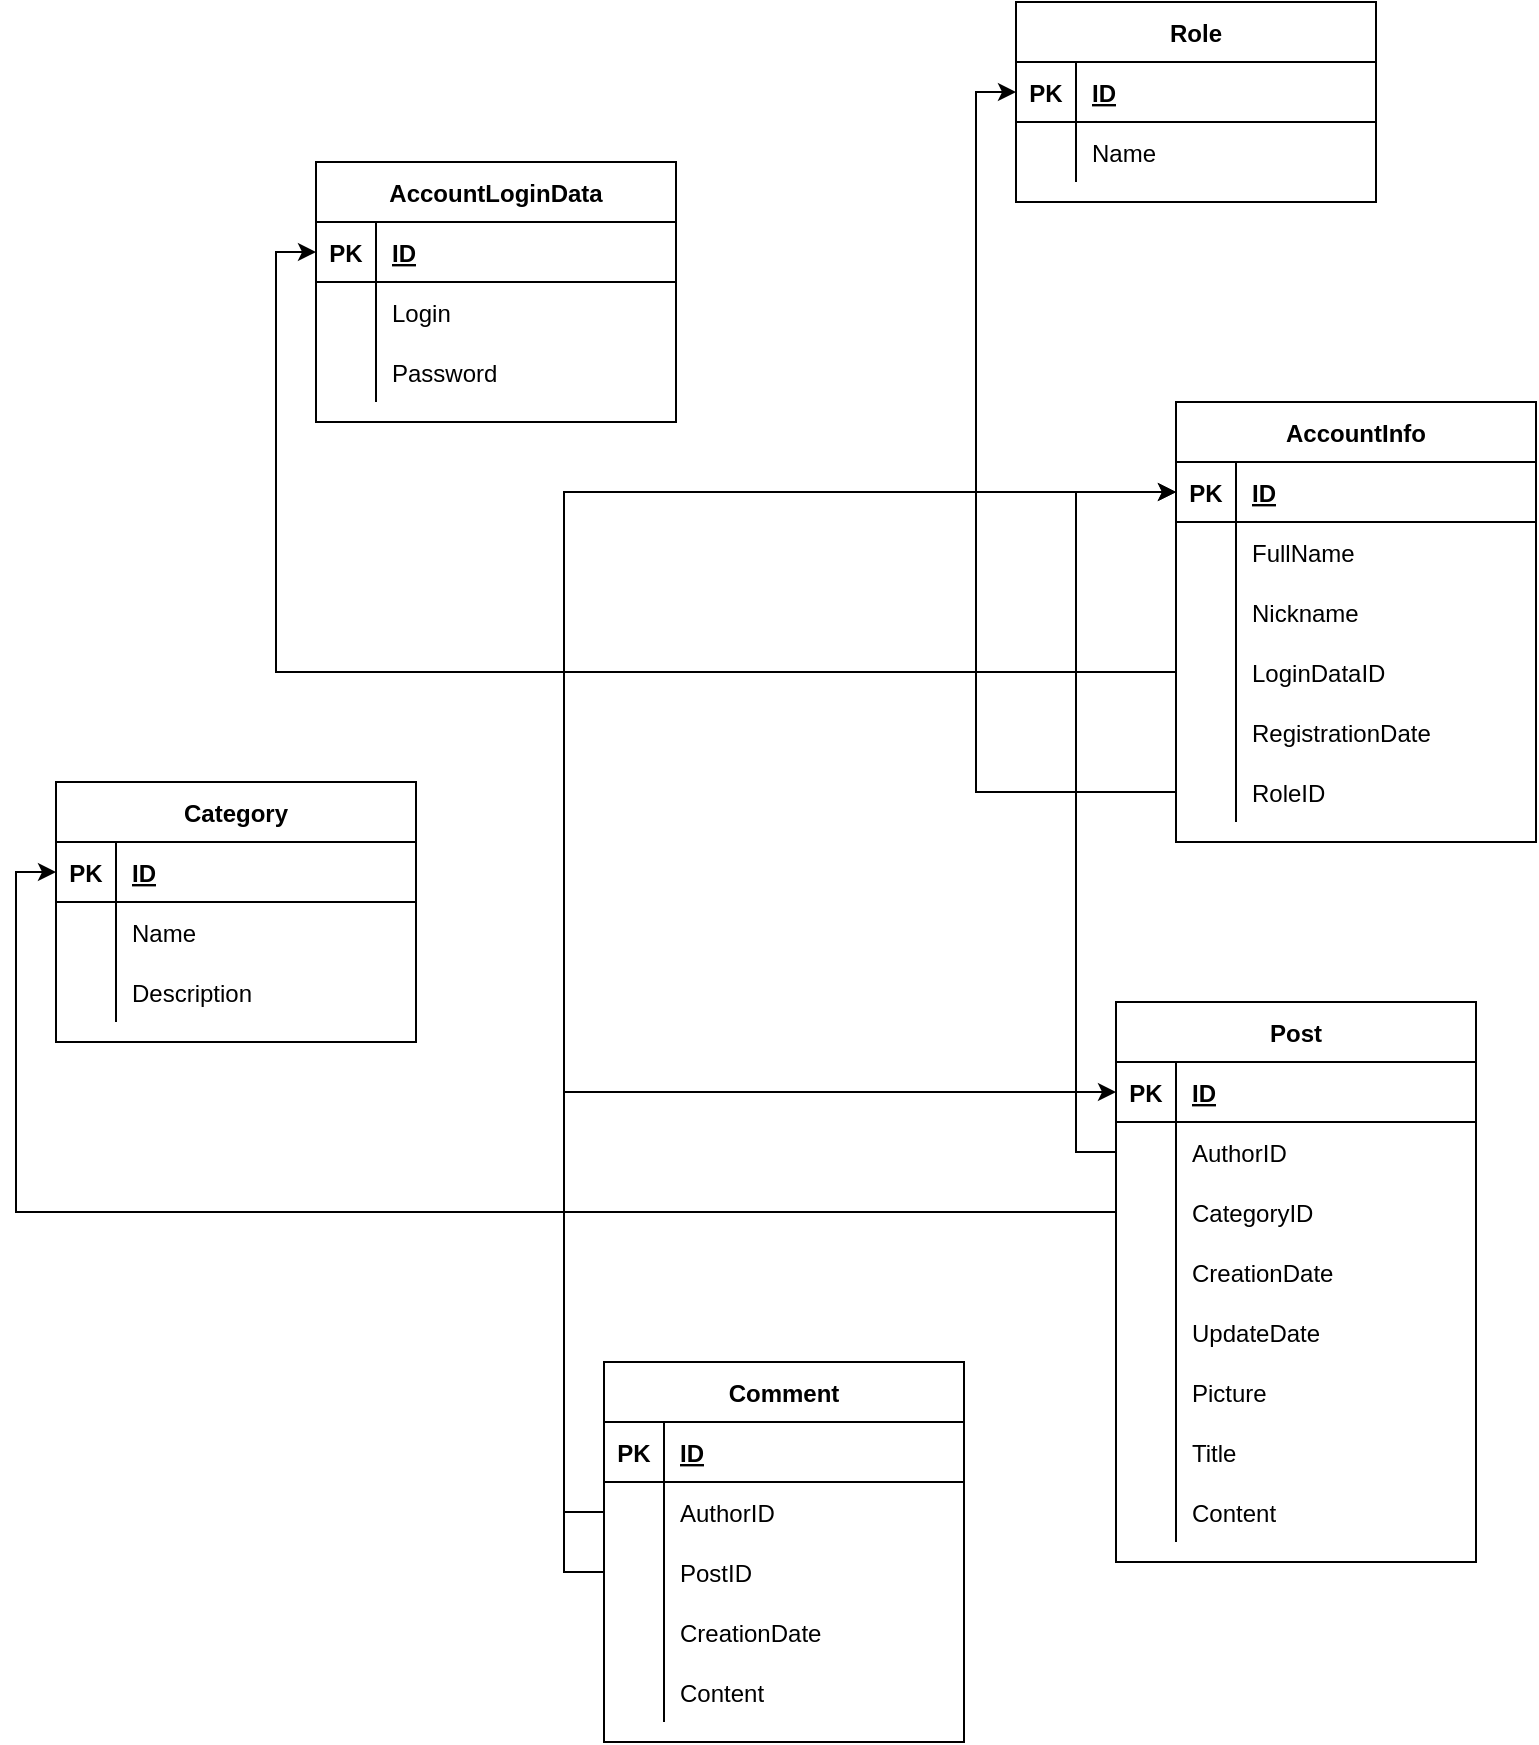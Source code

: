 <mxfile version="13.10.3" type="device"><diagram id="nwTg3AZ82GXCNUbQhwOn" name="Page-1"><mxGraphModel dx="2208" dy="2002" grid="1" gridSize="10" guides="1" tooltips="1" connect="1" arrows="1" fold="1" page="1" pageScale="1" pageWidth="827" pageHeight="1169" math="0" shadow="0"><root><mxCell id="0"/><mxCell id="1" parent="0"/><mxCell id="S2M8OvFs_qTNZHtYQ_YQ-1" value="AccountLoginData" style="shape=table;startSize=30;container=1;collapsible=1;childLayout=tableLayout;fixedRows=1;rowLines=0;fontStyle=1;align=center;resizeLast=1;" parent="1" vertex="1"><mxGeometry x="90" y="40" width="180" height="130" as="geometry"/></mxCell><mxCell id="S2M8OvFs_qTNZHtYQ_YQ-2" value="" style="shape=partialRectangle;collapsible=0;dropTarget=0;pointerEvents=0;fillColor=none;top=0;left=0;bottom=1;right=0;points=[[0,0.5],[1,0.5]];portConstraint=eastwest;" parent="S2M8OvFs_qTNZHtYQ_YQ-1" vertex="1"><mxGeometry y="30" width="180" height="30" as="geometry"/></mxCell><mxCell id="S2M8OvFs_qTNZHtYQ_YQ-3" value="PK" style="shape=partialRectangle;connectable=0;fillColor=none;top=0;left=0;bottom=0;right=0;fontStyle=1;overflow=hidden;" parent="S2M8OvFs_qTNZHtYQ_YQ-2" vertex="1"><mxGeometry width="30" height="30" as="geometry"/></mxCell><mxCell id="S2M8OvFs_qTNZHtYQ_YQ-4" value="ID" style="shape=partialRectangle;connectable=0;fillColor=none;top=0;left=0;bottom=0;right=0;align=left;spacingLeft=6;fontStyle=5;overflow=hidden;" parent="S2M8OvFs_qTNZHtYQ_YQ-2" vertex="1"><mxGeometry x="30" width="150" height="30" as="geometry"/></mxCell><mxCell id="S2M8OvFs_qTNZHtYQ_YQ-5" value="" style="shape=partialRectangle;collapsible=0;dropTarget=0;pointerEvents=0;fillColor=none;top=0;left=0;bottom=0;right=0;points=[[0,0.5],[1,0.5]];portConstraint=eastwest;" parent="S2M8OvFs_qTNZHtYQ_YQ-1" vertex="1"><mxGeometry y="60" width="180" height="30" as="geometry"/></mxCell><mxCell id="S2M8OvFs_qTNZHtYQ_YQ-6" value="" style="shape=partialRectangle;connectable=0;fillColor=none;top=0;left=0;bottom=0;right=0;editable=1;overflow=hidden;" parent="S2M8OvFs_qTNZHtYQ_YQ-5" vertex="1"><mxGeometry width="30" height="30" as="geometry"/></mxCell><mxCell id="S2M8OvFs_qTNZHtYQ_YQ-7" value="Login" style="shape=partialRectangle;connectable=0;fillColor=none;top=0;left=0;bottom=0;right=0;align=left;spacingLeft=6;overflow=hidden;" parent="S2M8OvFs_qTNZHtYQ_YQ-5" vertex="1"><mxGeometry x="30" width="150" height="30" as="geometry"/></mxCell><mxCell id="S2M8OvFs_qTNZHtYQ_YQ-123" value="" style="shape=partialRectangle;collapsible=0;dropTarget=0;pointerEvents=0;fillColor=none;top=0;left=0;bottom=0;right=0;points=[[0,0.5],[1,0.5]];portConstraint=eastwest;" parent="S2M8OvFs_qTNZHtYQ_YQ-1" vertex="1"><mxGeometry y="90" width="180" height="30" as="geometry"/></mxCell><mxCell id="S2M8OvFs_qTNZHtYQ_YQ-124" value="" style="shape=partialRectangle;connectable=0;fillColor=none;top=0;left=0;bottom=0;right=0;editable=1;overflow=hidden;" parent="S2M8OvFs_qTNZHtYQ_YQ-123" vertex="1"><mxGeometry width="30" height="30" as="geometry"/></mxCell><mxCell id="S2M8OvFs_qTNZHtYQ_YQ-125" value="Password" style="shape=partialRectangle;connectable=0;fillColor=none;top=0;left=0;bottom=0;right=0;align=left;spacingLeft=6;overflow=hidden;" parent="S2M8OvFs_qTNZHtYQ_YQ-123" vertex="1"><mxGeometry x="30" width="150" height="30" as="geometry"/></mxCell><mxCell id="S2M8OvFs_qTNZHtYQ_YQ-14" value="AccountInfo" style="shape=table;startSize=30;container=1;collapsible=1;childLayout=tableLayout;fixedRows=1;rowLines=0;fontStyle=1;align=center;resizeLast=1;" parent="1" vertex="1"><mxGeometry x="520" y="160" width="180" height="220" as="geometry"/></mxCell><mxCell id="S2M8OvFs_qTNZHtYQ_YQ-15" value="" style="shape=partialRectangle;collapsible=0;dropTarget=0;pointerEvents=0;fillColor=none;top=0;left=0;bottom=1;right=0;points=[[0,0.5],[1,0.5]];portConstraint=eastwest;" parent="S2M8OvFs_qTNZHtYQ_YQ-14" vertex="1"><mxGeometry y="30" width="180" height="30" as="geometry"/></mxCell><mxCell id="S2M8OvFs_qTNZHtYQ_YQ-16" value="PK" style="shape=partialRectangle;connectable=0;fillColor=none;top=0;left=0;bottom=0;right=0;fontStyle=1;overflow=hidden;" parent="S2M8OvFs_qTNZHtYQ_YQ-15" vertex="1"><mxGeometry width="30" height="30" as="geometry"/></mxCell><mxCell id="S2M8OvFs_qTNZHtYQ_YQ-17" value="ID" style="shape=partialRectangle;connectable=0;fillColor=none;top=0;left=0;bottom=0;right=0;align=left;spacingLeft=6;fontStyle=5;overflow=hidden;" parent="S2M8OvFs_qTNZHtYQ_YQ-15" vertex="1"><mxGeometry x="30" width="150" height="30" as="geometry"/></mxCell><mxCell id="S2M8OvFs_qTNZHtYQ_YQ-18" value="" style="shape=partialRectangle;collapsible=0;dropTarget=0;pointerEvents=0;fillColor=none;top=0;left=0;bottom=0;right=0;points=[[0,0.5],[1,0.5]];portConstraint=eastwest;" parent="S2M8OvFs_qTNZHtYQ_YQ-14" vertex="1"><mxGeometry y="60" width="180" height="30" as="geometry"/></mxCell><mxCell id="S2M8OvFs_qTNZHtYQ_YQ-19" value="" style="shape=partialRectangle;connectable=0;fillColor=none;top=0;left=0;bottom=0;right=0;editable=1;overflow=hidden;" parent="S2M8OvFs_qTNZHtYQ_YQ-18" vertex="1"><mxGeometry width="30" height="30" as="geometry"/></mxCell><mxCell id="S2M8OvFs_qTNZHtYQ_YQ-20" value="FullName" style="shape=partialRectangle;connectable=0;fillColor=none;top=0;left=0;bottom=0;right=0;align=left;spacingLeft=6;overflow=hidden;" parent="S2M8OvFs_qTNZHtYQ_YQ-18" vertex="1"><mxGeometry x="30" width="150" height="30" as="geometry"/></mxCell><mxCell id="S2M8OvFs_qTNZHtYQ_YQ-21" value="" style="shape=partialRectangle;collapsible=0;dropTarget=0;pointerEvents=0;fillColor=none;top=0;left=0;bottom=0;right=0;points=[[0,0.5],[1,0.5]];portConstraint=eastwest;" parent="S2M8OvFs_qTNZHtYQ_YQ-14" vertex="1"><mxGeometry y="90" width="180" height="30" as="geometry"/></mxCell><mxCell id="S2M8OvFs_qTNZHtYQ_YQ-22" value="" style="shape=partialRectangle;connectable=0;fillColor=none;top=0;left=0;bottom=0;right=0;editable=1;overflow=hidden;" parent="S2M8OvFs_qTNZHtYQ_YQ-21" vertex="1"><mxGeometry width="30" height="30" as="geometry"/></mxCell><mxCell id="S2M8OvFs_qTNZHtYQ_YQ-23" value="Nickname" style="shape=partialRectangle;connectable=0;fillColor=none;top=0;left=0;bottom=0;right=0;align=left;spacingLeft=6;overflow=hidden;" parent="S2M8OvFs_qTNZHtYQ_YQ-21" vertex="1"><mxGeometry x="30" width="150" height="30" as="geometry"/></mxCell><mxCell id="S2M8OvFs_qTNZHtYQ_YQ-24" value="" style="shape=partialRectangle;collapsible=0;dropTarget=0;pointerEvents=0;fillColor=none;top=0;left=0;bottom=0;right=0;points=[[0,0.5],[1,0.5]];portConstraint=eastwest;" parent="S2M8OvFs_qTNZHtYQ_YQ-14" vertex="1"><mxGeometry y="120" width="180" height="30" as="geometry"/></mxCell><mxCell id="S2M8OvFs_qTNZHtYQ_YQ-25" value="" style="shape=partialRectangle;connectable=0;fillColor=none;top=0;left=0;bottom=0;right=0;editable=1;overflow=hidden;" parent="S2M8OvFs_qTNZHtYQ_YQ-24" vertex="1"><mxGeometry width="30" height="30" as="geometry"/></mxCell><mxCell id="S2M8OvFs_qTNZHtYQ_YQ-26" value="LoginDataID" style="shape=partialRectangle;connectable=0;fillColor=none;top=0;left=0;bottom=0;right=0;align=left;spacingLeft=6;overflow=hidden;" parent="S2M8OvFs_qTNZHtYQ_YQ-24" vertex="1"><mxGeometry x="30" width="150" height="30" as="geometry"/></mxCell><mxCell id="S2M8OvFs_qTNZHtYQ_YQ-41" value="" style="shape=partialRectangle;collapsible=0;dropTarget=0;pointerEvents=0;fillColor=none;top=0;left=0;bottom=0;right=0;points=[[0,0.5],[1,0.5]];portConstraint=eastwest;" parent="S2M8OvFs_qTNZHtYQ_YQ-14" vertex="1"><mxGeometry y="150" width="180" height="30" as="geometry"/></mxCell><mxCell id="S2M8OvFs_qTNZHtYQ_YQ-42" value="" style="shape=partialRectangle;connectable=0;fillColor=none;top=0;left=0;bottom=0;right=0;editable=1;overflow=hidden;" parent="S2M8OvFs_qTNZHtYQ_YQ-41" vertex="1"><mxGeometry width="30" height="30" as="geometry"/></mxCell><mxCell id="S2M8OvFs_qTNZHtYQ_YQ-43" value="RegistrationDate" style="shape=partialRectangle;connectable=0;fillColor=none;top=0;left=0;bottom=0;right=0;align=left;spacingLeft=6;overflow=hidden;" parent="S2M8OvFs_qTNZHtYQ_YQ-41" vertex="1"><mxGeometry x="30" width="150" height="30" as="geometry"/></mxCell><mxCell id="lIouc6hX9I0MBBmmRy5P-1" value="" style="shape=partialRectangle;collapsible=0;dropTarget=0;pointerEvents=0;fillColor=none;top=0;left=0;bottom=0;right=0;points=[[0,0.5],[1,0.5]];portConstraint=eastwest;" vertex="1" parent="S2M8OvFs_qTNZHtYQ_YQ-14"><mxGeometry y="180" width="180" height="30" as="geometry"/></mxCell><mxCell id="lIouc6hX9I0MBBmmRy5P-2" value="" style="shape=partialRectangle;connectable=0;fillColor=none;top=0;left=0;bottom=0;right=0;editable=1;overflow=hidden;" vertex="1" parent="lIouc6hX9I0MBBmmRy5P-1"><mxGeometry width="30" height="30" as="geometry"/></mxCell><mxCell id="lIouc6hX9I0MBBmmRy5P-3" value="RoleID" style="shape=partialRectangle;connectable=0;fillColor=none;top=0;left=0;bottom=0;right=0;align=left;spacingLeft=6;overflow=hidden;" vertex="1" parent="lIouc6hX9I0MBBmmRy5P-1"><mxGeometry x="30" width="150" height="30" as="geometry"/></mxCell><mxCell id="S2M8OvFs_qTNZHtYQ_YQ-47" style="edgeStyle=orthogonalEdgeStyle;rounded=0;orthogonalLoop=1;jettySize=auto;html=1;exitX=0;exitY=0.5;exitDx=0;exitDy=0;entryX=0;entryY=0.5;entryDx=0;entryDy=0;" parent="1" source="S2M8OvFs_qTNZHtYQ_YQ-24" target="S2M8OvFs_qTNZHtYQ_YQ-2" edge="1"><mxGeometry relative="1" as="geometry"/></mxCell><mxCell id="S2M8OvFs_qTNZHtYQ_YQ-48" value="Post" style="shape=table;startSize=30;container=1;collapsible=1;childLayout=tableLayout;fixedRows=1;rowLines=0;fontStyle=1;align=center;resizeLast=1;" parent="1" vertex="1"><mxGeometry x="490" y="460" width="180" height="280" as="geometry"/></mxCell><mxCell id="S2M8OvFs_qTNZHtYQ_YQ-49" value="" style="shape=partialRectangle;collapsible=0;dropTarget=0;pointerEvents=0;fillColor=none;top=0;left=0;bottom=1;right=0;points=[[0,0.5],[1,0.5]];portConstraint=eastwest;" parent="S2M8OvFs_qTNZHtYQ_YQ-48" vertex="1"><mxGeometry y="30" width="180" height="30" as="geometry"/></mxCell><mxCell id="S2M8OvFs_qTNZHtYQ_YQ-50" value="PK" style="shape=partialRectangle;connectable=0;fillColor=none;top=0;left=0;bottom=0;right=0;fontStyle=1;overflow=hidden;" parent="S2M8OvFs_qTNZHtYQ_YQ-49" vertex="1"><mxGeometry width="30" height="30" as="geometry"/></mxCell><mxCell id="S2M8OvFs_qTNZHtYQ_YQ-51" value="ID" style="shape=partialRectangle;connectable=0;fillColor=none;top=0;left=0;bottom=0;right=0;align=left;spacingLeft=6;fontStyle=5;overflow=hidden;" parent="S2M8OvFs_qTNZHtYQ_YQ-49" vertex="1"><mxGeometry x="30" width="150" height="30" as="geometry"/></mxCell><mxCell id="S2M8OvFs_qTNZHtYQ_YQ-52" value="" style="shape=partialRectangle;collapsible=0;dropTarget=0;pointerEvents=0;fillColor=none;top=0;left=0;bottom=0;right=0;points=[[0,0.5],[1,0.5]];portConstraint=eastwest;" parent="S2M8OvFs_qTNZHtYQ_YQ-48" vertex="1"><mxGeometry y="60" width="180" height="30" as="geometry"/></mxCell><mxCell id="S2M8OvFs_qTNZHtYQ_YQ-53" value="" style="shape=partialRectangle;connectable=0;fillColor=none;top=0;left=0;bottom=0;right=0;editable=1;overflow=hidden;" parent="S2M8OvFs_qTNZHtYQ_YQ-52" vertex="1"><mxGeometry width="30" height="30" as="geometry"/></mxCell><mxCell id="S2M8OvFs_qTNZHtYQ_YQ-54" value="AuthorID" style="shape=partialRectangle;connectable=0;fillColor=none;top=0;left=0;bottom=0;right=0;align=left;spacingLeft=6;overflow=hidden;" parent="S2M8OvFs_qTNZHtYQ_YQ-52" vertex="1"><mxGeometry x="30" width="150" height="30" as="geometry"/></mxCell><mxCell id="S2M8OvFs_qTNZHtYQ_YQ-55" value="" style="shape=partialRectangle;collapsible=0;dropTarget=0;pointerEvents=0;fillColor=none;top=0;left=0;bottom=0;right=0;points=[[0,0.5],[1,0.5]];portConstraint=eastwest;" parent="S2M8OvFs_qTNZHtYQ_YQ-48" vertex="1"><mxGeometry y="90" width="180" height="30" as="geometry"/></mxCell><mxCell id="S2M8OvFs_qTNZHtYQ_YQ-56" value="" style="shape=partialRectangle;connectable=0;fillColor=none;top=0;left=0;bottom=0;right=0;editable=1;overflow=hidden;" parent="S2M8OvFs_qTNZHtYQ_YQ-55" vertex="1"><mxGeometry width="30" height="30" as="geometry"/></mxCell><mxCell id="S2M8OvFs_qTNZHtYQ_YQ-57" value="CategoryID" style="shape=partialRectangle;connectable=0;fillColor=none;top=0;left=0;bottom=0;right=0;align=left;spacingLeft=6;overflow=hidden;" parent="S2M8OvFs_qTNZHtYQ_YQ-55" vertex="1"><mxGeometry x="30" width="150" height="30" as="geometry"/></mxCell><mxCell id="S2M8OvFs_qTNZHtYQ_YQ-58" value="" style="shape=partialRectangle;collapsible=0;dropTarget=0;pointerEvents=0;fillColor=none;top=0;left=0;bottom=0;right=0;points=[[0,0.5],[1,0.5]];portConstraint=eastwest;" parent="S2M8OvFs_qTNZHtYQ_YQ-48" vertex="1"><mxGeometry y="120" width="180" height="30" as="geometry"/></mxCell><mxCell id="S2M8OvFs_qTNZHtYQ_YQ-59" value="" style="shape=partialRectangle;connectable=0;fillColor=none;top=0;left=0;bottom=0;right=0;editable=1;overflow=hidden;" parent="S2M8OvFs_qTNZHtYQ_YQ-58" vertex="1"><mxGeometry width="30" height="30" as="geometry"/></mxCell><mxCell id="S2M8OvFs_qTNZHtYQ_YQ-60" value="CreationDate" style="shape=partialRectangle;connectable=0;fillColor=none;top=0;left=0;bottom=0;right=0;align=left;spacingLeft=6;overflow=hidden;" parent="S2M8OvFs_qTNZHtYQ_YQ-58" vertex="1"><mxGeometry x="30" width="150" height="30" as="geometry"/></mxCell><mxCell id="S2M8OvFs_qTNZHtYQ_YQ-74" value="" style="shape=partialRectangle;collapsible=0;dropTarget=0;pointerEvents=0;fillColor=none;top=0;left=0;bottom=0;right=0;points=[[0,0.5],[1,0.5]];portConstraint=eastwest;" parent="S2M8OvFs_qTNZHtYQ_YQ-48" vertex="1"><mxGeometry y="150" width="180" height="30" as="geometry"/></mxCell><mxCell id="S2M8OvFs_qTNZHtYQ_YQ-75" value="" style="shape=partialRectangle;connectable=0;fillColor=none;top=0;left=0;bottom=0;right=0;editable=1;overflow=hidden;" parent="S2M8OvFs_qTNZHtYQ_YQ-74" vertex="1"><mxGeometry width="30" height="30" as="geometry"/></mxCell><mxCell id="S2M8OvFs_qTNZHtYQ_YQ-76" value="UpdateDate" style="shape=partialRectangle;connectable=0;fillColor=none;top=0;left=0;bottom=0;right=0;align=left;spacingLeft=6;overflow=hidden;" parent="S2M8OvFs_qTNZHtYQ_YQ-74" vertex="1"><mxGeometry x="30" width="150" height="30" as="geometry"/></mxCell><mxCell id="S2M8OvFs_qTNZHtYQ_YQ-94" value="" style="shape=partialRectangle;collapsible=0;dropTarget=0;pointerEvents=0;fillColor=none;top=0;left=0;bottom=0;right=0;points=[[0,0.5],[1,0.5]];portConstraint=eastwest;" parent="S2M8OvFs_qTNZHtYQ_YQ-48" vertex="1"><mxGeometry y="180" width="180" height="30" as="geometry"/></mxCell><mxCell id="S2M8OvFs_qTNZHtYQ_YQ-95" value="" style="shape=partialRectangle;connectable=0;fillColor=none;top=0;left=0;bottom=0;right=0;editable=1;overflow=hidden;" parent="S2M8OvFs_qTNZHtYQ_YQ-94" vertex="1"><mxGeometry width="30" height="30" as="geometry"/></mxCell><mxCell id="S2M8OvFs_qTNZHtYQ_YQ-96" value="Picture" style="shape=partialRectangle;connectable=0;fillColor=none;top=0;left=0;bottom=0;right=0;align=left;spacingLeft=6;overflow=hidden;" parent="S2M8OvFs_qTNZHtYQ_YQ-94" vertex="1"><mxGeometry x="30" width="150" height="30" as="geometry"/></mxCell><mxCell id="S2M8OvFs_qTNZHtYQ_YQ-97" value="" style="shape=partialRectangle;collapsible=0;dropTarget=0;pointerEvents=0;fillColor=none;top=0;left=0;bottom=0;right=0;points=[[0,0.5],[1,0.5]];portConstraint=eastwest;" parent="S2M8OvFs_qTNZHtYQ_YQ-48" vertex="1"><mxGeometry y="210" width="180" height="30" as="geometry"/></mxCell><mxCell id="S2M8OvFs_qTNZHtYQ_YQ-98" value="" style="shape=partialRectangle;connectable=0;fillColor=none;top=0;left=0;bottom=0;right=0;editable=1;overflow=hidden;" parent="S2M8OvFs_qTNZHtYQ_YQ-97" vertex="1"><mxGeometry width="30" height="30" as="geometry"/></mxCell><mxCell id="S2M8OvFs_qTNZHtYQ_YQ-99" value="Title" style="shape=partialRectangle;connectable=0;fillColor=none;top=0;left=0;bottom=0;right=0;align=left;spacingLeft=6;overflow=hidden;" parent="S2M8OvFs_qTNZHtYQ_YQ-97" vertex="1"><mxGeometry x="30" width="150" height="30" as="geometry"/></mxCell><mxCell id="Stlt7wncVoD0Xv7Evt9--1" value="" style="shape=partialRectangle;collapsible=0;dropTarget=0;pointerEvents=0;fillColor=none;top=0;left=0;bottom=0;right=0;points=[[0,0.5],[1,0.5]];portConstraint=eastwest;" parent="S2M8OvFs_qTNZHtYQ_YQ-48" vertex="1"><mxGeometry y="240" width="180" height="30" as="geometry"/></mxCell><mxCell id="Stlt7wncVoD0Xv7Evt9--2" value="" style="shape=partialRectangle;connectable=0;fillColor=none;top=0;left=0;bottom=0;right=0;editable=1;overflow=hidden;" parent="Stlt7wncVoD0Xv7Evt9--1" vertex="1"><mxGeometry width="30" height="30" as="geometry"/></mxCell><mxCell id="Stlt7wncVoD0Xv7Evt9--3" value="Content" style="shape=partialRectangle;connectable=0;fillColor=none;top=0;left=0;bottom=0;right=0;align=left;spacingLeft=6;overflow=hidden;" parent="Stlt7wncVoD0Xv7Evt9--1" vertex="1"><mxGeometry x="30" width="150" height="30" as="geometry"/></mxCell><mxCell id="S2M8OvFs_qTNZHtYQ_YQ-61" value="Category" style="shape=table;startSize=30;container=1;collapsible=1;childLayout=tableLayout;fixedRows=1;rowLines=0;fontStyle=1;align=center;resizeLast=1;" parent="1" vertex="1"><mxGeometry x="-40" y="350" width="180" height="130" as="geometry"/></mxCell><mxCell id="S2M8OvFs_qTNZHtYQ_YQ-62" value="" style="shape=partialRectangle;collapsible=0;dropTarget=0;pointerEvents=0;fillColor=none;top=0;left=0;bottom=1;right=0;points=[[0,0.5],[1,0.5]];portConstraint=eastwest;" parent="S2M8OvFs_qTNZHtYQ_YQ-61" vertex="1"><mxGeometry y="30" width="180" height="30" as="geometry"/></mxCell><mxCell id="S2M8OvFs_qTNZHtYQ_YQ-63" value="PK" style="shape=partialRectangle;connectable=0;fillColor=none;top=0;left=0;bottom=0;right=0;fontStyle=1;overflow=hidden;" parent="S2M8OvFs_qTNZHtYQ_YQ-62" vertex="1"><mxGeometry width="30" height="30" as="geometry"/></mxCell><mxCell id="S2M8OvFs_qTNZHtYQ_YQ-64" value="ID" style="shape=partialRectangle;connectable=0;fillColor=none;top=0;left=0;bottom=0;right=0;align=left;spacingLeft=6;fontStyle=5;overflow=hidden;" parent="S2M8OvFs_qTNZHtYQ_YQ-62" vertex="1"><mxGeometry x="30" width="150" height="30" as="geometry"/></mxCell><mxCell id="S2M8OvFs_qTNZHtYQ_YQ-65" value="" style="shape=partialRectangle;collapsible=0;dropTarget=0;pointerEvents=0;fillColor=none;top=0;left=0;bottom=0;right=0;points=[[0,0.5],[1,0.5]];portConstraint=eastwest;" parent="S2M8OvFs_qTNZHtYQ_YQ-61" vertex="1"><mxGeometry y="60" width="180" height="30" as="geometry"/></mxCell><mxCell id="S2M8OvFs_qTNZHtYQ_YQ-66" value="" style="shape=partialRectangle;connectable=0;fillColor=none;top=0;left=0;bottom=0;right=0;editable=1;overflow=hidden;" parent="S2M8OvFs_qTNZHtYQ_YQ-65" vertex="1"><mxGeometry width="30" height="30" as="geometry"/></mxCell><mxCell id="S2M8OvFs_qTNZHtYQ_YQ-67" value="Name" style="shape=partialRectangle;connectable=0;fillColor=none;top=0;left=0;bottom=0;right=0;align=left;spacingLeft=6;overflow=hidden;" parent="S2M8OvFs_qTNZHtYQ_YQ-65" vertex="1"><mxGeometry x="30" width="150" height="30" as="geometry"/></mxCell><mxCell id="S2M8OvFs_qTNZHtYQ_YQ-68" value="" style="shape=partialRectangle;collapsible=0;dropTarget=0;pointerEvents=0;fillColor=none;top=0;left=0;bottom=0;right=0;points=[[0,0.5],[1,0.5]];portConstraint=eastwest;" parent="S2M8OvFs_qTNZHtYQ_YQ-61" vertex="1"><mxGeometry y="90" width="180" height="30" as="geometry"/></mxCell><mxCell id="S2M8OvFs_qTNZHtYQ_YQ-69" value="" style="shape=partialRectangle;connectable=0;fillColor=none;top=0;left=0;bottom=0;right=0;editable=1;overflow=hidden;" parent="S2M8OvFs_qTNZHtYQ_YQ-68" vertex="1"><mxGeometry width="30" height="30" as="geometry"/></mxCell><mxCell id="S2M8OvFs_qTNZHtYQ_YQ-70" value="Description" style="shape=partialRectangle;connectable=0;fillColor=none;top=0;left=0;bottom=0;right=0;align=left;spacingLeft=6;overflow=hidden;" parent="S2M8OvFs_qTNZHtYQ_YQ-68" vertex="1"><mxGeometry x="30" width="150" height="30" as="geometry"/></mxCell><mxCell id="S2M8OvFs_qTNZHtYQ_YQ-77" value="Comment" style="shape=table;startSize=30;container=1;collapsible=1;childLayout=tableLayout;fixedRows=1;rowLines=0;fontStyle=1;align=center;resizeLast=1;" parent="1" vertex="1"><mxGeometry x="234" y="640" width="180" height="190" as="geometry"/></mxCell><mxCell id="S2M8OvFs_qTNZHtYQ_YQ-78" value="" style="shape=partialRectangle;collapsible=0;dropTarget=0;pointerEvents=0;fillColor=none;top=0;left=0;bottom=1;right=0;points=[[0,0.5],[1,0.5]];portConstraint=eastwest;" parent="S2M8OvFs_qTNZHtYQ_YQ-77" vertex="1"><mxGeometry y="30" width="180" height="30" as="geometry"/></mxCell><mxCell id="S2M8OvFs_qTNZHtYQ_YQ-79" value="PK" style="shape=partialRectangle;connectable=0;fillColor=none;top=0;left=0;bottom=0;right=0;fontStyle=1;overflow=hidden;" parent="S2M8OvFs_qTNZHtYQ_YQ-78" vertex="1"><mxGeometry width="30" height="30" as="geometry"/></mxCell><mxCell id="S2M8OvFs_qTNZHtYQ_YQ-80" value="ID" style="shape=partialRectangle;connectable=0;fillColor=none;top=0;left=0;bottom=0;right=0;align=left;spacingLeft=6;fontStyle=5;overflow=hidden;" parent="S2M8OvFs_qTNZHtYQ_YQ-78" vertex="1"><mxGeometry x="30" width="150" height="30" as="geometry"/></mxCell><mxCell id="S2M8OvFs_qTNZHtYQ_YQ-81" value="" style="shape=partialRectangle;collapsible=0;dropTarget=0;pointerEvents=0;fillColor=none;top=0;left=0;bottom=0;right=0;points=[[0,0.5],[1,0.5]];portConstraint=eastwest;" parent="S2M8OvFs_qTNZHtYQ_YQ-77" vertex="1"><mxGeometry y="60" width="180" height="30" as="geometry"/></mxCell><mxCell id="S2M8OvFs_qTNZHtYQ_YQ-82" value="" style="shape=partialRectangle;connectable=0;fillColor=none;top=0;left=0;bottom=0;right=0;editable=1;overflow=hidden;" parent="S2M8OvFs_qTNZHtYQ_YQ-81" vertex="1"><mxGeometry width="30" height="30" as="geometry"/></mxCell><mxCell id="S2M8OvFs_qTNZHtYQ_YQ-83" value="AuthorID" style="shape=partialRectangle;connectable=0;fillColor=none;top=0;left=0;bottom=0;right=0;align=left;spacingLeft=6;overflow=hidden;" parent="S2M8OvFs_qTNZHtYQ_YQ-81" vertex="1"><mxGeometry x="30" width="150" height="30" as="geometry"/></mxCell><mxCell id="S2M8OvFs_qTNZHtYQ_YQ-84" value="" style="shape=partialRectangle;collapsible=0;dropTarget=0;pointerEvents=0;fillColor=none;top=0;left=0;bottom=0;right=0;points=[[0,0.5],[1,0.5]];portConstraint=eastwest;" parent="S2M8OvFs_qTNZHtYQ_YQ-77" vertex="1"><mxGeometry y="90" width="180" height="30" as="geometry"/></mxCell><mxCell id="S2M8OvFs_qTNZHtYQ_YQ-85" value="" style="shape=partialRectangle;connectable=0;fillColor=none;top=0;left=0;bottom=0;right=0;editable=1;overflow=hidden;" parent="S2M8OvFs_qTNZHtYQ_YQ-84" vertex="1"><mxGeometry width="30" height="30" as="geometry"/></mxCell><mxCell id="S2M8OvFs_qTNZHtYQ_YQ-86" value="PostID" style="shape=partialRectangle;connectable=0;fillColor=none;top=0;left=0;bottom=0;right=0;align=left;spacingLeft=6;overflow=hidden;" parent="S2M8OvFs_qTNZHtYQ_YQ-84" vertex="1"><mxGeometry x="30" width="150" height="30" as="geometry"/></mxCell><mxCell id="S2M8OvFs_qTNZHtYQ_YQ-87" value="" style="shape=partialRectangle;collapsible=0;dropTarget=0;pointerEvents=0;fillColor=none;top=0;left=0;bottom=0;right=0;points=[[0,0.5],[1,0.5]];portConstraint=eastwest;" parent="S2M8OvFs_qTNZHtYQ_YQ-77" vertex="1"><mxGeometry y="120" width="180" height="30" as="geometry"/></mxCell><mxCell id="S2M8OvFs_qTNZHtYQ_YQ-88" value="" style="shape=partialRectangle;connectable=0;fillColor=none;top=0;left=0;bottom=0;right=0;editable=1;overflow=hidden;" parent="S2M8OvFs_qTNZHtYQ_YQ-87" vertex="1"><mxGeometry width="30" height="30" as="geometry"/></mxCell><mxCell id="S2M8OvFs_qTNZHtYQ_YQ-89" value="CreationDate" style="shape=partialRectangle;connectable=0;fillColor=none;top=0;left=0;bottom=0;right=0;align=left;spacingLeft=6;overflow=hidden;" parent="S2M8OvFs_qTNZHtYQ_YQ-87" vertex="1"><mxGeometry x="30" width="150" height="30" as="geometry"/></mxCell><mxCell id="S2M8OvFs_qTNZHtYQ_YQ-113" value="" style="shape=partialRectangle;collapsible=0;dropTarget=0;pointerEvents=0;fillColor=none;top=0;left=0;bottom=0;right=0;points=[[0,0.5],[1,0.5]];portConstraint=eastwest;" parent="S2M8OvFs_qTNZHtYQ_YQ-77" vertex="1"><mxGeometry y="150" width="180" height="30" as="geometry"/></mxCell><mxCell id="S2M8OvFs_qTNZHtYQ_YQ-114" value="" style="shape=partialRectangle;connectable=0;fillColor=none;top=0;left=0;bottom=0;right=0;editable=1;overflow=hidden;" parent="S2M8OvFs_qTNZHtYQ_YQ-113" vertex="1"><mxGeometry width="30" height="30" as="geometry"/></mxCell><mxCell id="S2M8OvFs_qTNZHtYQ_YQ-115" value="Content" style="shape=partialRectangle;connectable=0;fillColor=none;top=0;left=0;bottom=0;right=0;align=left;spacingLeft=6;overflow=hidden;" parent="S2M8OvFs_qTNZHtYQ_YQ-113" vertex="1"><mxGeometry x="30" width="150" height="30" as="geometry"/></mxCell><mxCell id="S2M8OvFs_qTNZHtYQ_YQ-90" style="edgeStyle=orthogonalEdgeStyle;rounded=0;orthogonalLoop=1;jettySize=auto;html=1;exitX=0;exitY=0.5;exitDx=0;exitDy=0;entryX=0;entryY=0.5;entryDx=0;entryDy=0;" parent="1" source="S2M8OvFs_qTNZHtYQ_YQ-52" target="S2M8OvFs_qTNZHtYQ_YQ-15" edge="1"><mxGeometry relative="1" as="geometry"/></mxCell><mxCell id="S2M8OvFs_qTNZHtYQ_YQ-91" style="edgeStyle=orthogonalEdgeStyle;rounded=0;orthogonalLoop=1;jettySize=auto;html=1;exitX=0;exitY=0.5;exitDx=0;exitDy=0;entryX=0;entryY=0.5;entryDx=0;entryDy=0;" parent="1" source="S2M8OvFs_qTNZHtYQ_YQ-55" target="S2M8OvFs_qTNZHtYQ_YQ-62" edge="1"><mxGeometry relative="1" as="geometry"/></mxCell><mxCell id="S2M8OvFs_qTNZHtYQ_YQ-92" style="edgeStyle=orthogonalEdgeStyle;rounded=0;orthogonalLoop=1;jettySize=auto;html=1;exitX=0;exitY=0.5;exitDx=0;exitDy=0;entryX=0;entryY=0.5;entryDx=0;entryDy=0;" parent="1" source="S2M8OvFs_qTNZHtYQ_YQ-81" target="S2M8OvFs_qTNZHtYQ_YQ-15" edge="1"><mxGeometry relative="1" as="geometry"/></mxCell><mxCell id="S2M8OvFs_qTNZHtYQ_YQ-93" style="edgeStyle=orthogonalEdgeStyle;rounded=0;orthogonalLoop=1;jettySize=auto;html=1;exitX=0;exitY=0.5;exitDx=0;exitDy=0;" parent="1" source="S2M8OvFs_qTNZHtYQ_YQ-84" target="S2M8OvFs_qTNZHtYQ_YQ-49" edge="1"><mxGeometry relative="1" as="geometry"/></mxCell><mxCell id="lIouc6hX9I0MBBmmRy5P-4" value="Role" style="shape=table;startSize=30;container=1;collapsible=1;childLayout=tableLayout;fixedRows=1;rowLines=0;fontStyle=1;align=center;resizeLast=1;" vertex="1" parent="1"><mxGeometry x="440" y="-40" width="180" height="100" as="geometry"/></mxCell><mxCell id="lIouc6hX9I0MBBmmRy5P-5" value="" style="shape=partialRectangle;collapsible=0;dropTarget=0;pointerEvents=0;fillColor=none;top=0;left=0;bottom=1;right=0;points=[[0,0.5],[1,0.5]];portConstraint=eastwest;" vertex="1" parent="lIouc6hX9I0MBBmmRy5P-4"><mxGeometry y="30" width="180" height="30" as="geometry"/></mxCell><mxCell id="lIouc6hX9I0MBBmmRy5P-6" value="PK" style="shape=partialRectangle;connectable=0;fillColor=none;top=0;left=0;bottom=0;right=0;fontStyle=1;overflow=hidden;" vertex="1" parent="lIouc6hX9I0MBBmmRy5P-5"><mxGeometry width="30" height="30" as="geometry"/></mxCell><mxCell id="lIouc6hX9I0MBBmmRy5P-7" value="ID" style="shape=partialRectangle;connectable=0;fillColor=none;top=0;left=0;bottom=0;right=0;align=left;spacingLeft=6;fontStyle=5;overflow=hidden;" vertex="1" parent="lIouc6hX9I0MBBmmRy5P-5"><mxGeometry x="30" width="150" height="30" as="geometry"/></mxCell><mxCell id="lIouc6hX9I0MBBmmRy5P-8" value="" style="shape=partialRectangle;collapsible=0;dropTarget=0;pointerEvents=0;fillColor=none;top=0;left=0;bottom=0;right=0;points=[[0,0.5],[1,0.5]];portConstraint=eastwest;" vertex="1" parent="lIouc6hX9I0MBBmmRy5P-4"><mxGeometry y="60" width="180" height="30" as="geometry"/></mxCell><mxCell id="lIouc6hX9I0MBBmmRy5P-9" value="" style="shape=partialRectangle;connectable=0;fillColor=none;top=0;left=0;bottom=0;right=0;editable=1;overflow=hidden;" vertex="1" parent="lIouc6hX9I0MBBmmRy5P-8"><mxGeometry width="30" height="30" as="geometry"/></mxCell><mxCell id="lIouc6hX9I0MBBmmRy5P-10" value="Name" style="shape=partialRectangle;connectable=0;fillColor=none;top=0;left=0;bottom=0;right=0;align=left;spacingLeft=6;overflow=hidden;" vertex="1" parent="lIouc6hX9I0MBBmmRy5P-8"><mxGeometry x="30" width="150" height="30" as="geometry"/></mxCell><mxCell id="lIouc6hX9I0MBBmmRy5P-17" style="edgeStyle=orthogonalEdgeStyle;rounded=0;orthogonalLoop=1;jettySize=auto;html=1;exitX=0;exitY=0.5;exitDx=0;exitDy=0;entryX=0;entryY=0.5;entryDx=0;entryDy=0;" edge="1" parent="1" source="lIouc6hX9I0MBBmmRy5P-1" target="lIouc6hX9I0MBBmmRy5P-5"><mxGeometry relative="1" as="geometry"/></mxCell></root></mxGraphModel></diagram></mxfile>
